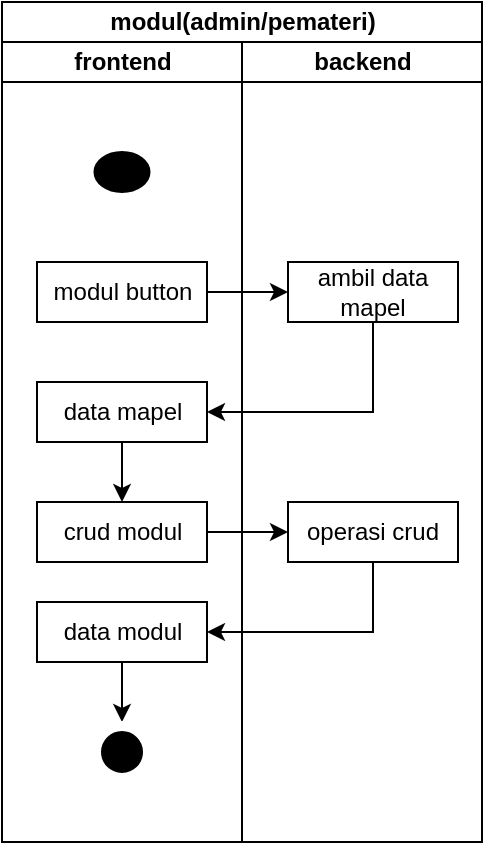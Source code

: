<mxfile version="24.2.5" type="device">
  <diagram name="Page-1" id="BPlPTExTGZAS8UD_kNkC">
    <mxGraphModel dx="1364" dy="843" grid="1" gridSize="10" guides="1" tooltips="1" connect="1" arrows="1" fold="1" page="1" pageScale="1" pageWidth="850" pageHeight="1100" math="0" shadow="0">
      <root>
        <mxCell id="0" />
        <mxCell id="1" parent="0" />
        <mxCell id="_hv5jsCD5pj9koo_B9hL-1" value="modul(admin/pemateri)" style="swimlane;childLayout=stackLayout;resizeParent=1;resizeParentMax=0;startSize=20;html=1;" parent="1" vertex="1">
          <mxGeometry x="240.0" y="190" width="240" height="420" as="geometry" />
        </mxCell>
        <mxCell id="_hv5jsCD5pj9koo_B9hL-2" value="frontend" style="swimlane;startSize=20;html=1;" parent="_hv5jsCD5pj9koo_B9hL-1" vertex="1">
          <mxGeometry y="20" width="120" height="400" as="geometry" />
        </mxCell>
        <mxCell id="_hv5jsCD5pj9koo_B9hL-3" value="" style="ellipse;html=1;shape=startState;fillColor=#000000;strokeColor=#FFFFFF;" parent="_hv5jsCD5pj9koo_B9hL-2" vertex="1">
          <mxGeometry x="41.25" y="50" width="37.5" height="30" as="geometry" />
        </mxCell>
        <mxCell id="_hv5jsCD5pj9koo_B9hL-4" value="" style="edgeStyle=orthogonalEdgeStyle;html=1;verticalAlign=bottom;endArrow=open;endSize=8;strokeColor=#FFFFFF;rounded=0;" parent="_hv5jsCD5pj9koo_B9hL-2" source="_hv5jsCD5pj9koo_B9hL-3" edge="1">
          <mxGeometry relative="1" as="geometry">
            <mxPoint x="60.0" y="110" as="targetPoint" />
          </mxGeometry>
        </mxCell>
        <mxCell id="_hv5jsCD5pj9koo_B9hL-5" value="modul button" style="html=1;whiteSpace=wrap;" parent="_hv5jsCD5pj9koo_B9hL-2" vertex="1">
          <mxGeometry x="17.5" y="110" width="85" height="30" as="geometry" />
        </mxCell>
        <mxCell id="_hv5jsCD5pj9koo_B9hL-6" style="edgeStyle=orthogonalEdgeStyle;rounded=0;orthogonalLoop=1;jettySize=auto;html=1;exitX=0.5;exitY=1;exitDx=0;exitDy=0;entryX=0.5;entryY=0;entryDx=0;entryDy=0;" parent="_hv5jsCD5pj9koo_B9hL-2" source="_hv5jsCD5pj9koo_B9hL-7" target="_hv5jsCD5pj9koo_B9hL-8" edge="1">
          <mxGeometry relative="1" as="geometry" />
        </mxCell>
        <mxCell id="_hv5jsCD5pj9koo_B9hL-7" value="data mapel" style="html=1;whiteSpace=wrap;" parent="_hv5jsCD5pj9koo_B9hL-2" vertex="1">
          <mxGeometry x="17.5" y="170" width="85" height="30" as="geometry" />
        </mxCell>
        <mxCell id="_hv5jsCD5pj9koo_B9hL-8" value="crud modul" style="html=1;whiteSpace=wrap;" parent="_hv5jsCD5pj9koo_B9hL-2" vertex="1">
          <mxGeometry x="17.5" y="230" width="85" height="30" as="geometry" />
        </mxCell>
        <mxCell id="_hv5jsCD5pj9koo_B9hL-9" style="edgeStyle=orthogonalEdgeStyle;rounded=0;orthogonalLoop=1;jettySize=auto;html=1;exitX=0.5;exitY=1;exitDx=0;exitDy=0;entryX=0.5;entryY=0;entryDx=0;entryDy=0;" parent="_hv5jsCD5pj9koo_B9hL-2" source="_hv5jsCD5pj9koo_B9hL-10" target="_hv5jsCD5pj9koo_B9hL-11" edge="1">
          <mxGeometry relative="1" as="geometry" />
        </mxCell>
        <mxCell id="_hv5jsCD5pj9koo_B9hL-10" value="data modul" style="html=1;whiteSpace=wrap;" parent="_hv5jsCD5pj9koo_B9hL-2" vertex="1">
          <mxGeometry x="17.5" y="280" width="85" height="30" as="geometry" />
        </mxCell>
        <mxCell id="_hv5jsCD5pj9koo_B9hL-11" value="" style="ellipse;html=1;shape=endState;fillColor=#000000;strokeColor=#ffffff;" parent="_hv5jsCD5pj9koo_B9hL-2" vertex="1">
          <mxGeometry x="45.0" y="340" width="30" height="30" as="geometry" />
        </mxCell>
        <mxCell id="_hv5jsCD5pj9koo_B9hL-12" value="backend" style="swimlane;startSize=20;html=1;" parent="_hv5jsCD5pj9koo_B9hL-1" vertex="1">
          <mxGeometry x="120" y="20" width="120" height="400" as="geometry" />
        </mxCell>
        <mxCell id="_hv5jsCD5pj9koo_B9hL-13" value="ambil data mapel" style="html=1;whiteSpace=wrap;" parent="_hv5jsCD5pj9koo_B9hL-12" vertex="1">
          <mxGeometry x="23" y="110" width="85" height="30" as="geometry" />
        </mxCell>
        <mxCell id="_hv5jsCD5pj9koo_B9hL-14" value="operasi crud" style="html=1;whiteSpace=wrap;" parent="_hv5jsCD5pj9koo_B9hL-12" vertex="1">
          <mxGeometry x="23" y="230" width="85" height="30" as="geometry" />
        </mxCell>
        <mxCell id="_hv5jsCD5pj9koo_B9hL-15" style="edgeStyle=orthogonalEdgeStyle;rounded=0;orthogonalLoop=1;jettySize=auto;html=1;exitX=1;exitY=0.5;exitDx=0;exitDy=0;entryX=0;entryY=0.5;entryDx=0;entryDy=0;" parent="_hv5jsCD5pj9koo_B9hL-1" source="_hv5jsCD5pj9koo_B9hL-5" target="_hv5jsCD5pj9koo_B9hL-13" edge="1">
          <mxGeometry relative="1" as="geometry" />
        </mxCell>
        <mxCell id="_hv5jsCD5pj9koo_B9hL-16" style="edgeStyle=orthogonalEdgeStyle;rounded=0;orthogonalLoop=1;jettySize=auto;html=1;exitX=0.5;exitY=1;exitDx=0;exitDy=0;entryX=1;entryY=0.5;entryDx=0;entryDy=0;" parent="_hv5jsCD5pj9koo_B9hL-1" source="_hv5jsCD5pj9koo_B9hL-13" target="_hv5jsCD5pj9koo_B9hL-7" edge="1">
          <mxGeometry relative="1" as="geometry" />
        </mxCell>
        <mxCell id="_hv5jsCD5pj9koo_B9hL-17" style="edgeStyle=orthogonalEdgeStyle;rounded=0;orthogonalLoop=1;jettySize=auto;html=1;exitX=1;exitY=0.5;exitDx=0;exitDy=0;entryX=0;entryY=0.5;entryDx=0;entryDy=0;" parent="_hv5jsCD5pj9koo_B9hL-1" source="_hv5jsCD5pj9koo_B9hL-8" target="_hv5jsCD5pj9koo_B9hL-14" edge="1">
          <mxGeometry relative="1" as="geometry" />
        </mxCell>
        <mxCell id="_hv5jsCD5pj9koo_B9hL-18" style="edgeStyle=orthogonalEdgeStyle;rounded=0;orthogonalLoop=1;jettySize=auto;html=1;exitX=0.5;exitY=1;exitDx=0;exitDy=0;entryX=1;entryY=0.5;entryDx=0;entryDy=0;" parent="_hv5jsCD5pj9koo_B9hL-1" source="_hv5jsCD5pj9koo_B9hL-14" target="_hv5jsCD5pj9koo_B9hL-10" edge="1">
          <mxGeometry relative="1" as="geometry">
            <mxPoint x="100.0" y="340" as="targetPoint" />
          </mxGeometry>
        </mxCell>
      </root>
    </mxGraphModel>
  </diagram>
</mxfile>
